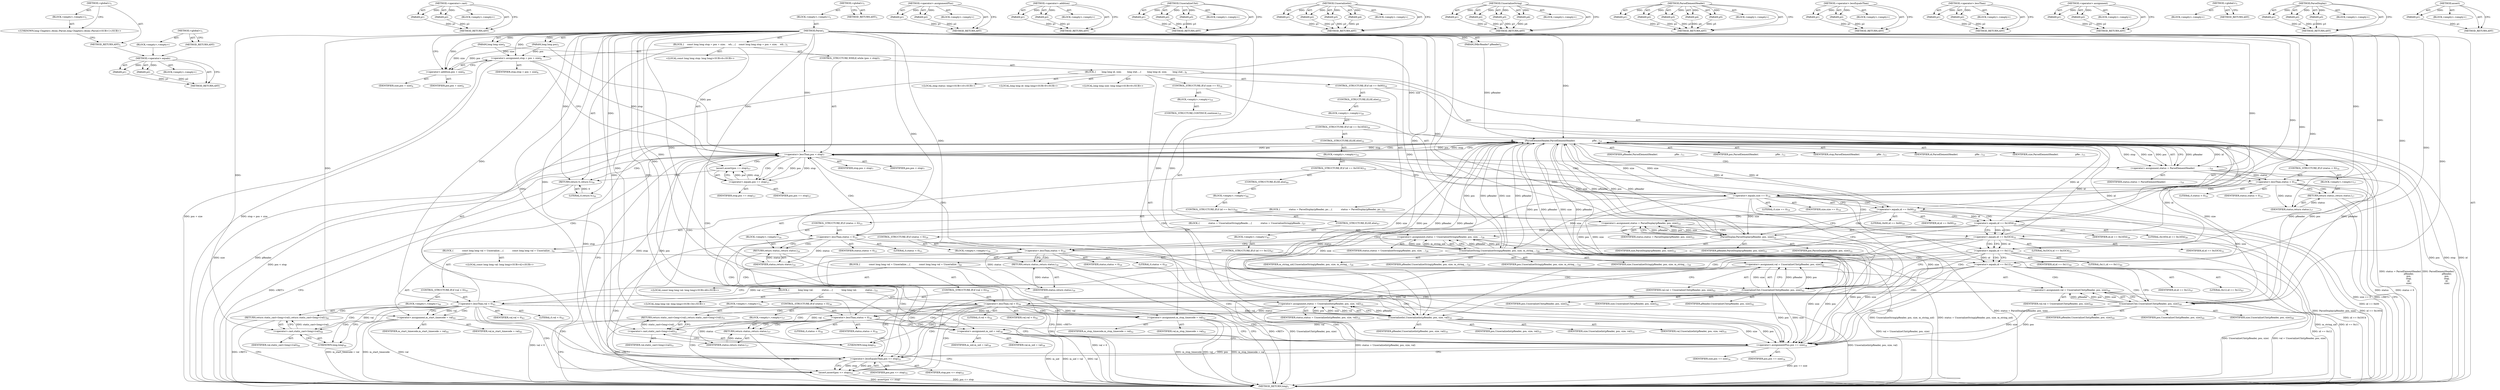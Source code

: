 digraph "&lt;global&gt;" {
vulnerable_223 [label=<(METHOD,&lt;operator&gt;.equals)>];
vulnerable_224 [label=<(PARAM,p1)>];
vulnerable_225 [label=<(PARAM,p2)>];
vulnerable_226 [label=<(BLOCK,&lt;empty&gt;,&lt;empty&gt;)>];
vulnerable_227 [label=<(METHOD_RETURN,ANY)>];
vulnerable_254 [label=<(METHOD,&lt;operator&gt;.cast)>];
vulnerable_255 [label=<(PARAM,p1)>];
vulnerable_256 [label=<(PARAM,p2)>];
vulnerable_257 [label=<(BLOCK,&lt;empty&gt;,&lt;empty&gt;)>];
vulnerable_258 [label=<(METHOD_RETURN,ANY)>];
vulnerable_6 [label=<(METHOD,&lt;global&gt;)<SUB>1</SUB>>];
vulnerable_7 [label=<(BLOCK,&lt;empty&gt;,&lt;empty&gt;)<SUB>1</SUB>>];
vulnerable_8 [label=<(METHOD,Parse)<SUB>1</SUB>>];
vulnerable_9 [label=<(PARAM,IMkvReader* pReader)<SUB>2</SUB>>];
vulnerable_10 [label=<(PARAM,long long pos)<SUB>3</SUB>>];
vulnerable_11 [label=<(PARAM,long long size)<SUB>4</SUB>>];
vulnerable_12 [label=<(BLOCK,{
    const long long stop = pos + size;
    wh...,{
    const long long stop = pos + size;
    wh...)<SUB>5</SUB>>];
vulnerable_13 [label="<(LOCAL,const long long stop: long long)<SUB>6</SUB>>"];
vulnerable_14 [label=<(&lt;operator&gt;.assignment,stop = pos + size)<SUB>6</SUB>>];
vulnerable_15 [label=<(IDENTIFIER,stop,stop = pos + size)<SUB>6</SUB>>];
vulnerable_16 [label=<(&lt;operator&gt;.addition,pos + size)<SUB>6</SUB>>];
vulnerable_17 [label=<(IDENTIFIER,pos,pos + size)<SUB>6</SUB>>];
vulnerable_18 [label=<(IDENTIFIER,size,pos + size)<SUB>6</SUB>>];
vulnerable_19 [label=<(CONTROL_STRUCTURE,WHILE,while (pos &lt; stop))<SUB>7</SUB>>];
vulnerable_20 [label=<(&lt;operator&gt;.lessThan,pos &lt; stop)<SUB>7</SUB>>];
vulnerable_21 [label=<(IDENTIFIER,pos,pos &lt; stop)<SUB>7</SUB>>];
vulnerable_22 [label=<(IDENTIFIER,stop,pos &lt; stop)<SUB>7</SUB>>];
vulnerable_23 [label=<(BLOCK,{
        long long id, size;
        long stat...,{
        long long id, size;
        long stat...)<SUB>8</SUB>>];
vulnerable_24 [label="<(LOCAL,long long id: long long)<SUB>9</SUB>>"];
vulnerable_25 [label="<(LOCAL,long long size: long long)<SUB>9</SUB>>"];
vulnerable_26 [label="<(LOCAL,long status: long)<SUB>10</SUB>>"];
vulnerable_27 [label=<(&lt;operator&gt;.assignment,status = ParseElementHeader(
                  ...)<SUB>10</SUB>>];
vulnerable_28 [label=<(IDENTIFIER,status,status = ParseElementHeader(
                  ...)<SUB>10</SUB>>];
vulnerable_29 [label=<(ParseElementHeader,ParseElementHeader(
                        pRe...)<SUB>10</SUB>>];
vulnerable_30 [label=<(IDENTIFIER,pReader,ParseElementHeader(
                        pRe...)<SUB>11</SUB>>];
vulnerable_31 [label=<(IDENTIFIER,pos,ParseElementHeader(
                        pRe...)<SUB>12</SUB>>];
vulnerable_32 [label=<(IDENTIFIER,stop,ParseElementHeader(
                        pRe...)<SUB>13</SUB>>];
vulnerable_33 [label=<(IDENTIFIER,id,ParseElementHeader(
                        pRe...)<SUB>14</SUB>>];
vulnerable_34 [label=<(IDENTIFIER,size,ParseElementHeader(
                        pRe...)<SUB>15</SUB>>];
vulnerable_35 [label=<(CONTROL_STRUCTURE,IF,if (status &lt; 0))<SUB>16</SUB>>];
vulnerable_36 [label=<(&lt;operator&gt;.lessThan,status &lt; 0)<SUB>16</SUB>>];
vulnerable_37 [label=<(IDENTIFIER,status,status &lt; 0)<SUB>16</SUB>>];
vulnerable_38 [label=<(LITERAL,0,status &lt; 0)<SUB>16</SUB>>];
vulnerable_39 [label=<(BLOCK,&lt;empty&gt;,&lt;empty&gt;)<SUB>17</SUB>>];
vulnerable_40 [label=<(RETURN,return status;,return status;)<SUB>17</SUB>>];
vulnerable_41 [label=<(IDENTIFIER,status,return status;)<SUB>17</SUB>>];
vulnerable_42 [label=<(CONTROL_STRUCTURE,IF,if (size == 0))<SUB>18</SUB>>];
vulnerable_43 [label=<(&lt;operator&gt;.equals,size == 0)<SUB>18</SUB>>];
vulnerable_44 [label=<(IDENTIFIER,size,size == 0)<SUB>18</SUB>>];
vulnerable_45 [label=<(LITERAL,0,size == 0)<SUB>18</SUB>>];
vulnerable_46 [label=<(BLOCK,&lt;empty&gt;,&lt;empty&gt;)<SUB>19</SUB>>];
vulnerable_47 [label=<(CONTROL_STRUCTURE,CONTINUE,continue;)<SUB>19</SUB>>];
vulnerable_48 [label=<(CONTROL_STRUCTURE,IF,if (id == 0x00))<SUB>20</SUB>>];
vulnerable_49 [label=<(&lt;operator&gt;.equals,id == 0x00)<SUB>20</SUB>>];
vulnerable_50 [label=<(IDENTIFIER,id,id == 0x00)<SUB>20</SUB>>];
vulnerable_51 [label=<(LITERAL,0x00,id == 0x00)<SUB>20</SUB>>];
vulnerable_52 [label=<(BLOCK,{
            status = ParseDisplay(pReader, po...,{
            status = ParseDisplay(pReader, po...)<SUB>21</SUB>>];
vulnerable_53 [label=<(&lt;operator&gt;.assignment,status = ParseDisplay(pReader, pos, size))<SUB>22</SUB>>];
vulnerable_54 [label=<(IDENTIFIER,status,status = ParseDisplay(pReader, pos, size))<SUB>22</SUB>>];
vulnerable_55 [label=<(ParseDisplay,ParseDisplay(pReader, pos, size))<SUB>22</SUB>>];
vulnerable_56 [label=<(IDENTIFIER,pReader,ParseDisplay(pReader, pos, size))<SUB>22</SUB>>];
vulnerable_57 [label=<(IDENTIFIER,pos,ParseDisplay(pReader, pos, size))<SUB>22</SUB>>];
vulnerable_58 [label=<(IDENTIFIER,size,ParseDisplay(pReader, pos, size))<SUB>22</SUB>>];
vulnerable_59 [label=<(CONTROL_STRUCTURE,IF,if (status &lt; 0))<SUB>23</SUB>>];
vulnerable_60 [label=<(&lt;operator&gt;.lessThan,status &lt; 0)<SUB>23</SUB>>];
vulnerable_61 [label=<(IDENTIFIER,status,status &lt; 0)<SUB>23</SUB>>];
vulnerable_62 [label=<(LITERAL,0,status &lt; 0)<SUB>23</SUB>>];
vulnerable_63 [label=<(BLOCK,&lt;empty&gt;,&lt;empty&gt;)<SUB>24</SUB>>];
vulnerable_64 [label=<(RETURN,return status;,return status;)<SUB>24</SUB>>];
vulnerable_65 [label=<(IDENTIFIER,status,return status;)<SUB>24</SUB>>];
vulnerable_66 [label=<(CONTROL_STRUCTURE,ELSE,else)<SUB>26</SUB>>];
vulnerable_67 [label=<(BLOCK,&lt;empty&gt;,&lt;empty&gt;)<SUB>26</SUB>>];
vulnerable_68 [label=<(CONTROL_STRUCTURE,IF,if (id == 0x1654))<SUB>26</SUB>>];
vulnerable_69 [label=<(&lt;operator&gt;.equals,id == 0x1654)<SUB>26</SUB>>];
vulnerable_70 [label=<(IDENTIFIER,id,id == 0x1654)<SUB>26</SUB>>];
vulnerable_71 [label=<(LITERAL,0x1654,id == 0x1654)<SUB>26</SUB>>];
vulnerable_72 [label=<(BLOCK,{
            status = UnserializeString(pReade...,{
            status = UnserializeString(pReade...)<SUB>27</SUB>>];
vulnerable_73 [label=<(&lt;operator&gt;.assignment,status = UnserializeString(pReader, pos, size, ...)<SUB>28</SUB>>];
vulnerable_74 [label=<(IDENTIFIER,status,status = UnserializeString(pReader, pos, size, ...)<SUB>28</SUB>>];
vulnerable_75 [label=<(UnserializeString,UnserializeString(pReader, pos, size, m_string_...)<SUB>28</SUB>>];
vulnerable_76 [label=<(IDENTIFIER,pReader,UnserializeString(pReader, pos, size, m_string_...)<SUB>28</SUB>>];
vulnerable_77 [label=<(IDENTIFIER,pos,UnserializeString(pReader, pos, size, m_string_...)<SUB>28</SUB>>];
vulnerable_78 [label=<(IDENTIFIER,size,UnserializeString(pReader, pos, size, m_string_...)<SUB>28</SUB>>];
vulnerable_79 [label=<(IDENTIFIER,m_string_uid,UnserializeString(pReader, pos, size, m_string_...)<SUB>28</SUB>>];
vulnerable_80 [label=<(CONTROL_STRUCTURE,IF,if (status &lt; 0))<SUB>29</SUB>>];
vulnerable_81 [label=<(&lt;operator&gt;.lessThan,status &lt; 0)<SUB>29</SUB>>];
vulnerable_82 [label=<(IDENTIFIER,status,status &lt; 0)<SUB>29</SUB>>];
vulnerable_83 [label=<(LITERAL,0,status &lt; 0)<SUB>29</SUB>>];
vulnerable_84 [label=<(BLOCK,&lt;empty&gt;,&lt;empty&gt;)<SUB>30</SUB>>];
vulnerable_85 [label=<(RETURN,return status;,return status;)<SUB>30</SUB>>];
vulnerable_86 [label=<(IDENTIFIER,status,return status;)<SUB>30</SUB>>];
vulnerable_87 [label=<(CONTROL_STRUCTURE,ELSE,else)<SUB>32</SUB>>];
vulnerable_88 [label=<(BLOCK,&lt;empty&gt;,&lt;empty&gt;)<SUB>32</SUB>>];
vulnerable_89 [label=<(CONTROL_STRUCTURE,IF,if (id == 0x33C4))<SUB>32</SUB>>];
vulnerable_90 [label=<(&lt;operator&gt;.equals,id == 0x33C4)<SUB>32</SUB>>];
vulnerable_91 [label=<(IDENTIFIER,id,id == 0x33C4)<SUB>32</SUB>>];
vulnerable_92 [label=<(LITERAL,0x33C4,id == 0x33C4)<SUB>32</SUB>>];
vulnerable_93 [label=<(BLOCK,{
            long long val;
            status...,{
            long long val;
            status...)<SUB>33</SUB>>];
vulnerable_94 [label="<(LOCAL,long long val: long long)<SUB>34</SUB>>"];
vulnerable_95 [label=<(&lt;operator&gt;.assignment,status = UnserializeInt(pReader, pos, size, val))<SUB>35</SUB>>];
vulnerable_96 [label=<(IDENTIFIER,status,status = UnserializeInt(pReader, pos, size, val))<SUB>35</SUB>>];
vulnerable_97 [label=<(UnserializeInt,UnserializeInt(pReader, pos, size, val))<SUB>35</SUB>>];
vulnerable_98 [label=<(IDENTIFIER,pReader,UnserializeInt(pReader, pos, size, val))<SUB>35</SUB>>];
vulnerable_99 [label=<(IDENTIFIER,pos,UnserializeInt(pReader, pos, size, val))<SUB>35</SUB>>];
vulnerable_100 [label=<(IDENTIFIER,size,UnserializeInt(pReader, pos, size, val))<SUB>35</SUB>>];
vulnerable_101 [label=<(IDENTIFIER,val,UnserializeInt(pReader, pos, size, val))<SUB>35</SUB>>];
vulnerable_102 [label=<(CONTROL_STRUCTURE,IF,if (status &lt; 0))<SUB>36</SUB>>];
vulnerable_103 [label=<(&lt;operator&gt;.lessThan,status &lt; 0)<SUB>36</SUB>>];
vulnerable_104 [label=<(IDENTIFIER,status,status &lt; 0)<SUB>36</SUB>>];
vulnerable_105 [label=<(LITERAL,0,status &lt; 0)<SUB>36</SUB>>];
vulnerable_106 [label=<(BLOCK,&lt;empty&gt;,&lt;empty&gt;)<SUB>37</SUB>>];
vulnerable_107 [label=<(RETURN,return status;,return status;)<SUB>37</SUB>>];
vulnerable_108 [label=<(IDENTIFIER,status,return status;)<SUB>37</SUB>>];
vulnerable_109 [label=<(&lt;operator&gt;.assignment,m_uid = val)<SUB>38</SUB>>];
vulnerable_110 [label=<(IDENTIFIER,m_uid,m_uid = val)<SUB>38</SUB>>];
vulnerable_111 [label=<(IDENTIFIER,val,m_uid = val)<SUB>38</SUB>>];
vulnerable_112 [label=<(CONTROL_STRUCTURE,ELSE,else)<SUB>40</SUB>>];
vulnerable_113 [label=<(BLOCK,&lt;empty&gt;,&lt;empty&gt;)<SUB>40</SUB>>];
vulnerable_114 [label=<(CONTROL_STRUCTURE,IF,if (id == 0x11))<SUB>40</SUB>>];
vulnerable_115 [label=<(&lt;operator&gt;.equals,id == 0x11)<SUB>40</SUB>>];
vulnerable_116 [label=<(IDENTIFIER,id,id == 0x11)<SUB>40</SUB>>];
vulnerable_117 [label=<(LITERAL,0x11,id == 0x11)<SUB>40</SUB>>];
vulnerable_118 [label=<(BLOCK,{
            const long long val = Unserialize...,{
            const long long val = Unserialize...)<SUB>41</SUB>>];
vulnerable_119 [label="<(LOCAL,const long long val: long long)<SUB>42</SUB>>"];
vulnerable_120 [label=<(&lt;operator&gt;.assignment,val = UnserializeUInt(pReader, pos, size))<SUB>42</SUB>>];
vulnerable_121 [label=<(IDENTIFIER,val,val = UnserializeUInt(pReader, pos, size))<SUB>42</SUB>>];
vulnerable_122 [label=<(UnserializeUInt,UnserializeUInt(pReader, pos, size))<SUB>42</SUB>>];
vulnerable_123 [label=<(IDENTIFIER,pReader,UnserializeUInt(pReader, pos, size))<SUB>42</SUB>>];
vulnerable_124 [label=<(IDENTIFIER,pos,UnserializeUInt(pReader, pos, size))<SUB>42</SUB>>];
vulnerable_125 [label=<(IDENTIFIER,size,UnserializeUInt(pReader, pos, size))<SUB>42</SUB>>];
vulnerable_126 [label=<(CONTROL_STRUCTURE,IF,if (val &lt; 0))<SUB>43</SUB>>];
vulnerable_127 [label=<(&lt;operator&gt;.lessThan,val &lt; 0)<SUB>43</SUB>>];
vulnerable_128 [label=<(IDENTIFIER,val,val &lt; 0)<SUB>43</SUB>>];
vulnerable_129 [label=<(LITERAL,0,val &lt; 0)<SUB>43</SUB>>];
vulnerable_130 [label=<(BLOCK,&lt;empty&gt;,&lt;empty&gt;)<SUB>44</SUB>>];
vulnerable_131 [label=<(RETURN,return static_cast&lt;long&gt;(val);,return static_cast&lt;long&gt;(val);)<SUB>44</SUB>>];
vulnerable_132 [label=<(&lt;operator&gt;.cast,static_cast&lt;long&gt;(val))<SUB>44</SUB>>];
vulnerable_133 [label=<(UNKNOWN,long,long)<SUB>44</SUB>>];
vulnerable_134 [label=<(IDENTIFIER,val,static_cast&lt;long&gt;(val))<SUB>44</SUB>>];
vulnerable_135 [label=<(&lt;operator&gt;.assignment,m_start_timecode = val)<SUB>45</SUB>>];
vulnerable_136 [label=<(IDENTIFIER,m_start_timecode,m_start_timecode = val)<SUB>45</SUB>>];
vulnerable_137 [label=<(IDENTIFIER,val,m_start_timecode = val)<SUB>45</SUB>>];
vulnerable_138 [label=<(CONTROL_STRUCTURE,ELSE,else)<SUB>47</SUB>>];
vulnerable_139 [label=<(BLOCK,&lt;empty&gt;,&lt;empty&gt;)<SUB>47</SUB>>];
vulnerable_140 [label=<(CONTROL_STRUCTURE,IF,if (id == 0x12))<SUB>47</SUB>>];
vulnerable_141 [label=<(&lt;operator&gt;.equals,id == 0x12)<SUB>47</SUB>>];
vulnerable_142 [label=<(IDENTIFIER,id,id == 0x12)<SUB>47</SUB>>];
vulnerable_143 [label=<(LITERAL,0x12,id == 0x12)<SUB>47</SUB>>];
vulnerable_144 [label=<(BLOCK,{
            const long long val = Unserialize...,{
            const long long val = Unserialize...)<SUB>48</SUB>>];
vulnerable_145 [label="<(LOCAL,const long long val: long long)<SUB>49</SUB>>"];
vulnerable_146 [label=<(&lt;operator&gt;.assignment,val = UnserializeUInt(pReader, pos, size))<SUB>49</SUB>>];
vulnerable_147 [label=<(IDENTIFIER,val,val = UnserializeUInt(pReader, pos, size))<SUB>49</SUB>>];
vulnerable_148 [label=<(UnserializeUInt,UnserializeUInt(pReader, pos, size))<SUB>49</SUB>>];
vulnerable_149 [label=<(IDENTIFIER,pReader,UnserializeUInt(pReader, pos, size))<SUB>49</SUB>>];
vulnerable_150 [label=<(IDENTIFIER,pos,UnserializeUInt(pReader, pos, size))<SUB>49</SUB>>];
vulnerable_151 [label=<(IDENTIFIER,size,UnserializeUInt(pReader, pos, size))<SUB>49</SUB>>];
vulnerable_152 [label=<(CONTROL_STRUCTURE,IF,if (val &lt; 0))<SUB>50</SUB>>];
vulnerable_153 [label=<(&lt;operator&gt;.lessThan,val &lt; 0)<SUB>50</SUB>>];
vulnerable_154 [label=<(IDENTIFIER,val,val &lt; 0)<SUB>50</SUB>>];
vulnerable_155 [label=<(LITERAL,0,val &lt; 0)<SUB>50</SUB>>];
vulnerable_156 [label=<(BLOCK,&lt;empty&gt;,&lt;empty&gt;)<SUB>51</SUB>>];
vulnerable_157 [label=<(RETURN,return static_cast&lt;long&gt;(val);,return static_cast&lt;long&gt;(val);)<SUB>51</SUB>>];
vulnerable_158 [label=<(&lt;operator&gt;.cast,static_cast&lt;long&gt;(val))<SUB>51</SUB>>];
vulnerable_159 [label=<(UNKNOWN,long,long)<SUB>51</SUB>>];
vulnerable_160 [label=<(IDENTIFIER,val,static_cast&lt;long&gt;(val))<SUB>51</SUB>>];
vulnerable_161 [label=<(&lt;operator&gt;.assignment,m_stop_timecode = val)<SUB>52</SUB>>];
vulnerable_162 [label=<(IDENTIFIER,m_stop_timecode,m_stop_timecode = val)<SUB>52</SUB>>];
vulnerable_163 [label=<(IDENTIFIER,val,m_stop_timecode = val)<SUB>52</SUB>>];
vulnerable_164 [label=<(&lt;operator&gt;.assignmentPlus,pos += size)<SUB>54</SUB>>];
vulnerable_165 [label=<(IDENTIFIER,pos,pos += size)<SUB>54</SUB>>];
vulnerable_166 [label=<(IDENTIFIER,size,pos += size)<SUB>54</SUB>>];
vulnerable_167 [label=<(assert,assert(pos &lt;= stop))<SUB>55</SUB>>];
vulnerable_168 [label=<(&lt;operator&gt;.lessEqualsThan,pos &lt;= stop)<SUB>55</SUB>>];
vulnerable_169 [label=<(IDENTIFIER,pos,pos &lt;= stop)<SUB>55</SUB>>];
vulnerable_170 [label=<(IDENTIFIER,stop,pos &lt;= stop)<SUB>55</SUB>>];
vulnerable_171 [label=<(assert,assert(pos == stop))<SUB>57</SUB>>];
vulnerable_172 [label=<(&lt;operator&gt;.equals,pos == stop)<SUB>57</SUB>>];
vulnerable_173 [label=<(IDENTIFIER,pos,pos == stop)<SUB>57</SUB>>];
vulnerable_174 [label=<(IDENTIFIER,stop,pos == stop)<SUB>57</SUB>>];
vulnerable_175 [label=<(RETURN,return 0;,return 0;)<SUB>58</SUB>>];
vulnerable_176 [label=<(LITERAL,0,return 0;)<SUB>58</SUB>>];
vulnerable_177 [label=<(METHOD_RETURN,long)<SUB>1</SUB>>];
vulnerable_179 [label=<(METHOD_RETURN,ANY)<SUB>1</SUB>>];
vulnerable_259 [label=<(METHOD,&lt;operator&gt;.assignmentPlus)>];
vulnerable_260 [label=<(PARAM,p1)>];
vulnerable_261 [label=<(PARAM,p2)>];
vulnerable_262 [label=<(BLOCK,&lt;empty&gt;,&lt;empty&gt;)>];
vulnerable_263 [label=<(METHOD_RETURN,ANY)>];
vulnerable_205 [label=<(METHOD,&lt;operator&gt;.addition)>];
vulnerable_206 [label=<(PARAM,p1)>];
vulnerable_207 [label=<(PARAM,p2)>];
vulnerable_208 [label=<(BLOCK,&lt;empty&gt;,&lt;empty&gt;)>];
vulnerable_209 [label=<(METHOD_RETURN,ANY)>];
vulnerable_248 [label=<(METHOD,UnserializeUInt)>];
vulnerable_249 [label=<(PARAM,p1)>];
vulnerable_250 [label=<(PARAM,p2)>];
vulnerable_251 [label=<(PARAM,p3)>];
vulnerable_252 [label=<(BLOCK,&lt;empty&gt;,&lt;empty&gt;)>];
vulnerable_253 [label=<(METHOD_RETURN,ANY)>];
vulnerable_241 [label=<(METHOD,UnserializeInt)>];
vulnerable_242 [label=<(PARAM,p1)>];
vulnerable_243 [label=<(PARAM,p2)>];
vulnerable_244 [label=<(PARAM,p3)>];
vulnerable_245 [label=<(PARAM,p4)>];
vulnerable_246 [label=<(BLOCK,&lt;empty&gt;,&lt;empty&gt;)>];
vulnerable_247 [label=<(METHOD_RETURN,ANY)>];
vulnerable_234 [label=<(METHOD,UnserializeString)>];
vulnerable_235 [label=<(PARAM,p1)>];
vulnerable_236 [label=<(PARAM,p2)>];
vulnerable_237 [label=<(PARAM,p3)>];
vulnerable_238 [label=<(PARAM,p4)>];
vulnerable_239 [label=<(BLOCK,&lt;empty&gt;,&lt;empty&gt;)>];
vulnerable_240 [label=<(METHOD_RETURN,ANY)>];
vulnerable_215 [label=<(METHOD,ParseElementHeader)>];
vulnerable_216 [label=<(PARAM,p1)>];
vulnerable_217 [label=<(PARAM,p2)>];
vulnerable_218 [label=<(PARAM,p3)>];
vulnerable_219 [label=<(PARAM,p4)>];
vulnerable_220 [label=<(PARAM,p5)>];
vulnerable_221 [label=<(BLOCK,&lt;empty&gt;,&lt;empty&gt;)>];
vulnerable_222 [label=<(METHOD_RETURN,ANY)>];
vulnerable_268 [label=<(METHOD,&lt;operator&gt;.lessEqualsThan)>];
vulnerable_269 [label=<(PARAM,p1)>];
vulnerable_270 [label=<(PARAM,p2)>];
vulnerable_271 [label=<(BLOCK,&lt;empty&gt;,&lt;empty&gt;)>];
vulnerable_272 [label=<(METHOD_RETURN,ANY)>];
vulnerable_210 [label=<(METHOD,&lt;operator&gt;.lessThan)>];
vulnerable_211 [label=<(PARAM,p1)>];
vulnerable_212 [label=<(PARAM,p2)>];
vulnerable_213 [label=<(BLOCK,&lt;empty&gt;,&lt;empty&gt;)>];
vulnerable_214 [label=<(METHOD_RETURN,ANY)>];
vulnerable_200 [label=<(METHOD,&lt;operator&gt;.assignment)>];
vulnerable_201 [label=<(PARAM,p1)>];
vulnerable_202 [label=<(PARAM,p2)>];
vulnerable_203 [label=<(BLOCK,&lt;empty&gt;,&lt;empty&gt;)>];
vulnerable_204 [label=<(METHOD_RETURN,ANY)>];
vulnerable_194 [label=<(METHOD,&lt;global&gt;)<SUB>1</SUB>>];
vulnerable_195 [label=<(BLOCK,&lt;empty&gt;,&lt;empty&gt;)>];
vulnerable_196 [label=<(METHOD_RETURN,ANY)>];
vulnerable_228 [label=<(METHOD,ParseDisplay)>];
vulnerable_229 [label=<(PARAM,p1)>];
vulnerable_230 [label=<(PARAM,p2)>];
vulnerable_231 [label=<(PARAM,p3)>];
vulnerable_232 [label=<(BLOCK,&lt;empty&gt;,&lt;empty&gt;)>];
vulnerable_233 [label=<(METHOD_RETURN,ANY)>];
vulnerable_264 [label=<(METHOD,assert)>];
vulnerable_265 [label=<(PARAM,p1)>];
vulnerable_266 [label=<(BLOCK,&lt;empty&gt;,&lt;empty&gt;)>];
vulnerable_267 [label=<(METHOD_RETURN,ANY)>];
fixed_6 [label=<(METHOD,&lt;global&gt;)<SUB>1</SUB>>];
fixed_7 [label=<(BLOCK,&lt;empty&gt;,&lt;empty&gt;)<SUB>1</SUB>>];
fixed_8 [label="<(UNKNOWN,long Chapters::Atom::Parse(,long Chapters::Atom::Parse()<SUB>1</SUB>>"];
fixed_9 [label=<(METHOD_RETURN,ANY)<SUB>1</SUB>>];
fixed_14 [label=<(METHOD,&lt;global&gt;)<SUB>1</SUB>>];
fixed_15 [label=<(BLOCK,&lt;empty&gt;,&lt;empty&gt;)>];
fixed_16 [label=<(METHOD_RETURN,ANY)>];
vulnerable_223 -> vulnerable_224  [key=0, label="AST: "];
vulnerable_223 -> vulnerable_224  [key=1, label="DDG: "];
vulnerable_223 -> vulnerable_226  [key=0, label="AST: "];
vulnerable_223 -> vulnerable_225  [key=0, label="AST: "];
vulnerable_223 -> vulnerable_225  [key=1, label="DDG: "];
vulnerable_223 -> vulnerable_227  [key=0, label="AST: "];
vulnerable_223 -> vulnerable_227  [key=1, label="CFG: "];
vulnerable_224 -> vulnerable_227  [key=0, label="DDG: p1"];
vulnerable_225 -> vulnerable_227  [key=0, label="DDG: p2"];
vulnerable_254 -> vulnerable_255  [key=0, label="AST: "];
vulnerable_254 -> vulnerable_255  [key=1, label="DDG: "];
vulnerable_254 -> vulnerable_257  [key=0, label="AST: "];
vulnerable_254 -> vulnerable_256  [key=0, label="AST: "];
vulnerable_254 -> vulnerable_256  [key=1, label="DDG: "];
vulnerable_254 -> vulnerable_258  [key=0, label="AST: "];
vulnerable_254 -> vulnerable_258  [key=1, label="CFG: "];
vulnerable_255 -> vulnerable_258  [key=0, label="DDG: p1"];
vulnerable_256 -> vulnerable_258  [key=0, label="DDG: p2"];
vulnerable_6 -> vulnerable_7  [key=0, label="AST: "];
vulnerable_6 -> vulnerable_179  [key=0, label="AST: "];
vulnerable_6 -> vulnerable_179  [key=1, label="CFG: "];
vulnerable_7 -> vulnerable_8  [key=0, label="AST: "];
vulnerable_8 -> vulnerable_9  [key=0, label="AST: "];
vulnerable_8 -> vulnerable_9  [key=1, label="DDG: "];
vulnerable_8 -> vulnerable_10  [key=0, label="AST: "];
vulnerable_8 -> vulnerable_10  [key=1, label="DDG: "];
vulnerable_8 -> vulnerable_11  [key=0, label="AST: "];
vulnerable_8 -> vulnerable_11  [key=1, label="DDG: "];
vulnerable_8 -> vulnerable_12  [key=0, label="AST: "];
vulnerable_8 -> vulnerable_177  [key=0, label="AST: "];
vulnerable_8 -> vulnerable_16  [key=0, label="CFG: "];
vulnerable_8 -> vulnerable_16  [key=1, label="DDG: "];
vulnerable_8 -> vulnerable_14  [key=0, label="DDG: "];
vulnerable_8 -> vulnerable_175  [key=0, label="DDG: "];
vulnerable_8 -> vulnerable_176  [key=0, label="DDG: "];
vulnerable_8 -> vulnerable_20  [key=0, label="DDG: "];
vulnerable_8 -> vulnerable_164  [key=0, label="DDG: "];
vulnerable_8 -> vulnerable_172  [key=0, label="DDG: "];
vulnerable_8 -> vulnerable_29  [key=0, label="DDG: "];
vulnerable_8 -> vulnerable_36  [key=0, label="DDG: "];
vulnerable_8 -> vulnerable_43  [key=0, label="DDG: "];
vulnerable_8 -> vulnerable_49  [key=0, label="DDG: "];
vulnerable_8 -> vulnerable_168  [key=0, label="DDG: "];
vulnerable_8 -> vulnerable_41  [key=0, label="DDG: "];
vulnerable_8 -> vulnerable_55  [key=0, label="DDG: "];
vulnerable_8 -> vulnerable_60  [key=0, label="DDG: "];
vulnerable_8 -> vulnerable_65  [key=0, label="DDG: "];
vulnerable_8 -> vulnerable_69  [key=0, label="DDG: "];
vulnerable_8 -> vulnerable_75  [key=0, label="DDG: "];
vulnerable_8 -> vulnerable_81  [key=0, label="DDG: "];
vulnerable_8 -> vulnerable_86  [key=0, label="DDG: "];
vulnerable_8 -> vulnerable_90  [key=0, label="DDG: "];
vulnerable_8 -> vulnerable_109  [key=0, label="DDG: "];
vulnerable_8 -> vulnerable_97  [key=0, label="DDG: "];
vulnerable_8 -> vulnerable_103  [key=0, label="DDG: "];
vulnerable_8 -> vulnerable_108  [key=0, label="DDG: "];
vulnerable_8 -> vulnerable_115  [key=0, label="DDG: "];
vulnerable_8 -> vulnerable_135  [key=0, label="DDG: "];
vulnerable_8 -> vulnerable_122  [key=0, label="DDG: "];
vulnerable_8 -> vulnerable_127  [key=0, label="DDG: "];
vulnerable_8 -> vulnerable_132  [key=0, label="DDG: "];
vulnerable_8 -> vulnerable_141  [key=0, label="DDG: "];
vulnerable_8 -> vulnerable_161  [key=0, label="DDG: "];
vulnerable_8 -> vulnerable_148  [key=0, label="DDG: "];
vulnerable_8 -> vulnerable_153  [key=0, label="DDG: "];
vulnerable_8 -> vulnerable_158  [key=0, label="DDG: "];
vulnerable_9 -> vulnerable_29  [key=0, label="DDG: pReader"];
vulnerable_10 -> vulnerable_14  [key=0, label="DDG: pos"];
vulnerable_10 -> vulnerable_16  [key=0, label="DDG: pos"];
vulnerable_10 -> vulnerable_20  [key=0, label="DDG: pos"];
vulnerable_11 -> vulnerable_14  [key=0, label="DDG: size"];
vulnerable_11 -> vulnerable_16  [key=0, label="DDG: size"];
vulnerable_11 -> vulnerable_29  [key=0, label="DDG: size"];
vulnerable_12 -> vulnerable_13  [key=0, label="AST: "];
vulnerable_12 -> vulnerable_14  [key=0, label="AST: "];
vulnerable_12 -> vulnerable_19  [key=0, label="AST: "];
vulnerable_12 -> vulnerable_171  [key=0, label="AST: "];
vulnerable_12 -> vulnerable_175  [key=0, label="AST: "];
vulnerable_14 -> vulnerable_15  [key=0, label="AST: "];
vulnerable_14 -> vulnerable_16  [key=0, label="AST: "];
vulnerable_14 -> vulnerable_20  [key=0, label="CFG: "];
vulnerable_14 -> vulnerable_20  [key=1, label="DDG: stop"];
vulnerable_14 -> vulnerable_177  [key=0, label="DDG: pos + size"];
vulnerable_14 -> vulnerable_177  [key=1, label="DDG: stop = pos + size"];
vulnerable_16 -> vulnerable_17  [key=0, label="AST: "];
vulnerable_16 -> vulnerable_18  [key=0, label="AST: "];
vulnerable_16 -> vulnerable_14  [key=0, label="CFG: "];
vulnerable_19 -> vulnerable_20  [key=0, label="AST: "];
vulnerable_19 -> vulnerable_23  [key=0, label="AST: "];
vulnerable_20 -> vulnerable_21  [key=0, label="AST: "];
vulnerable_20 -> vulnerable_22  [key=0, label="AST: "];
vulnerable_20 -> vulnerable_29  [key=0, label="CFG: "];
vulnerable_20 -> vulnerable_29  [key=1, label="DDG: pos"];
vulnerable_20 -> vulnerable_29  [key=2, label="DDG: stop"];
vulnerable_20 -> vulnerable_29  [key=3, label="CDG: "];
vulnerable_20 -> vulnerable_172  [key=0, label="CFG: "];
vulnerable_20 -> vulnerable_172  [key=1, label="DDG: pos"];
vulnerable_20 -> vulnerable_172  [key=2, label="DDG: stop"];
vulnerable_20 -> vulnerable_172  [key=3, label="CDG: "];
vulnerable_20 -> vulnerable_177  [key=0, label="DDG: pos &lt; stop"];
vulnerable_20 -> vulnerable_27  [key=0, label="CDG: "];
vulnerable_20 -> vulnerable_36  [key=0, label="CDG: "];
vulnerable_20 -> vulnerable_171  [key=0, label="CDG: "];
vulnerable_20 -> vulnerable_175  [key=0, label="CDG: "];
vulnerable_23 -> vulnerable_24  [key=0, label="AST: "];
vulnerable_23 -> vulnerable_25  [key=0, label="AST: "];
vulnerable_23 -> vulnerable_26  [key=0, label="AST: "];
vulnerable_23 -> vulnerable_27  [key=0, label="AST: "];
vulnerable_23 -> vulnerable_35  [key=0, label="AST: "];
vulnerable_23 -> vulnerable_42  [key=0, label="AST: "];
vulnerable_23 -> vulnerable_48  [key=0, label="AST: "];
vulnerable_23 -> vulnerable_164  [key=0, label="AST: "];
vulnerable_23 -> vulnerable_167  [key=0, label="AST: "];
vulnerable_27 -> vulnerable_28  [key=0, label="AST: "];
vulnerable_27 -> vulnerable_29  [key=0, label="AST: "];
vulnerable_27 -> vulnerable_36  [key=0, label="CFG: "];
vulnerable_27 -> vulnerable_36  [key=1, label="DDG: status"];
vulnerable_27 -> vulnerable_177  [key=0, label="DDG: ParseElementHeader(
                        pReader,
                        pos,
                        stop,
                        id,
                        size)"];
vulnerable_27 -> vulnerable_177  [key=1, label="DDG: status = ParseElementHeader(
                        pReader,
                        pos,
                        stop,
                        id,
                        size)"];
vulnerable_29 -> vulnerable_30  [key=0, label="AST: "];
vulnerable_29 -> vulnerable_31  [key=0, label="AST: "];
vulnerable_29 -> vulnerable_32  [key=0, label="AST: "];
vulnerable_29 -> vulnerable_33  [key=0, label="AST: "];
vulnerable_29 -> vulnerable_34  [key=0, label="AST: "];
vulnerable_29 -> vulnerable_27  [key=0, label="CFG: "];
vulnerable_29 -> vulnerable_27  [key=1, label="DDG: id"];
vulnerable_29 -> vulnerable_27  [key=2, label="DDG: stop"];
vulnerable_29 -> vulnerable_27  [key=3, label="DDG: size"];
vulnerable_29 -> vulnerable_27  [key=4, label="DDG: pos"];
vulnerable_29 -> vulnerable_27  [key=5, label="DDG: pReader"];
vulnerable_29 -> vulnerable_177  [key=0, label="DDG: pReader"];
vulnerable_29 -> vulnerable_177  [key=1, label="DDG: pos"];
vulnerable_29 -> vulnerable_177  [key=2, label="DDG: stop"];
vulnerable_29 -> vulnerable_177  [key=3, label="DDG: id"];
vulnerable_29 -> vulnerable_177  [key=4, label="DDG: size"];
vulnerable_29 -> vulnerable_20  [key=0, label="DDG: pos"];
vulnerable_29 -> vulnerable_20  [key=1, label="DDG: stop"];
vulnerable_29 -> vulnerable_164  [key=0, label="DDG: pos"];
vulnerable_29 -> vulnerable_43  [key=0, label="DDG: size"];
vulnerable_29 -> vulnerable_49  [key=0, label="DDG: id"];
vulnerable_29 -> vulnerable_168  [key=0, label="DDG: stop"];
vulnerable_29 -> vulnerable_55  [key=0, label="DDG: pReader"];
vulnerable_29 -> vulnerable_55  [key=1, label="DDG: pos"];
vulnerable_29 -> vulnerable_75  [key=0, label="DDG: pReader"];
vulnerable_29 -> vulnerable_75  [key=1, label="DDG: pos"];
vulnerable_29 -> vulnerable_97  [key=0, label="DDG: pReader"];
vulnerable_29 -> vulnerable_97  [key=1, label="DDG: pos"];
vulnerable_29 -> vulnerable_122  [key=0, label="DDG: pReader"];
vulnerable_29 -> vulnerable_122  [key=1, label="DDG: pos"];
vulnerable_29 -> vulnerable_148  [key=0, label="DDG: pReader"];
vulnerable_29 -> vulnerable_148  [key=1, label="DDG: pos"];
vulnerable_35 -> vulnerable_36  [key=0, label="AST: "];
vulnerable_35 -> vulnerable_39  [key=0, label="AST: "];
vulnerable_36 -> vulnerable_37  [key=0, label="AST: "];
vulnerable_36 -> vulnerable_38  [key=0, label="AST: "];
vulnerable_36 -> vulnerable_40  [key=0, label="CFG: "];
vulnerable_36 -> vulnerable_40  [key=1, label="CDG: "];
vulnerable_36 -> vulnerable_43  [key=0, label="CFG: "];
vulnerable_36 -> vulnerable_43  [key=1, label="CDG: "];
vulnerable_36 -> vulnerable_177  [key=0, label="DDG: status"];
vulnerable_36 -> vulnerable_177  [key=1, label="DDG: status &lt; 0"];
vulnerable_36 -> vulnerable_41  [key=0, label="DDG: status"];
vulnerable_39 -> vulnerable_40  [key=0, label="AST: "];
vulnerable_40 -> vulnerable_41  [key=0, label="AST: "];
vulnerable_40 -> vulnerable_177  [key=0, label="CFG: "];
vulnerable_40 -> vulnerable_177  [key=1, label="DDG: &lt;RET&gt;"];
vulnerable_41 -> vulnerable_40  [key=0, label="DDG: status"];
vulnerable_42 -> vulnerable_43  [key=0, label="AST: "];
vulnerable_42 -> vulnerable_46  [key=0, label="AST: "];
vulnerable_43 -> vulnerable_44  [key=0, label="AST: "];
vulnerable_43 -> vulnerable_45  [key=0, label="AST: "];
vulnerable_43 -> vulnerable_20  [key=0, label="CFG: "];
vulnerable_43 -> vulnerable_20  [key=1, label="CDG: "];
vulnerable_43 -> vulnerable_49  [key=0, label="CFG: "];
vulnerable_43 -> vulnerable_49  [key=1, label="CDG: "];
vulnerable_43 -> vulnerable_177  [key=0, label="DDG: size == 0"];
vulnerable_43 -> vulnerable_164  [key=0, label="DDG: size"];
vulnerable_43 -> vulnerable_29  [key=0, label="DDG: size"];
vulnerable_43 -> vulnerable_55  [key=0, label="DDG: size"];
vulnerable_43 -> vulnerable_75  [key=0, label="DDG: size"];
vulnerable_43 -> vulnerable_97  [key=0, label="DDG: size"];
vulnerable_43 -> vulnerable_122  [key=0, label="DDG: size"];
vulnerable_43 -> vulnerable_148  [key=0, label="DDG: size"];
vulnerable_46 -> vulnerable_47  [key=0, label="AST: "];
vulnerable_48 -> vulnerable_49  [key=0, label="AST: "];
vulnerable_48 -> vulnerable_52  [key=0, label="AST: "];
vulnerable_48 -> vulnerable_66  [key=0, label="AST: "];
vulnerable_49 -> vulnerable_50  [key=0, label="AST: "];
vulnerable_49 -> vulnerable_51  [key=0, label="AST: "];
vulnerable_49 -> vulnerable_55  [key=0, label="CFG: "];
vulnerable_49 -> vulnerable_55  [key=1, label="CDG: "];
vulnerable_49 -> vulnerable_69  [key=0, label="CFG: "];
vulnerable_49 -> vulnerable_69  [key=1, label="DDG: id"];
vulnerable_49 -> vulnerable_69  [key=2, label="CDG: "];
vulnerable_49 -> vulnerable_177  [key=0, label="DDG: id == 0x00"];
vulnerable_49 -> vulnerable_29  [key=0, label="DDG: id"];
vulnerable_49 -> vulnerable_60  [key=0, label="CDG: "];
vulnerable_49 -> vulnerable_53  [key=0, label="CDG: "];
vulnerable_52 -> vulnerable_53  [key=0, label="AST: "];
vulnerable_52 -> vulnerable_59  [key=0, label="AST: "];
vulnerable_53 -> vulnerable_54  [key=0, label="AST: "];
vulnerable_53 -> vulnerable_55  [key=0, label="AST: "];
vulnerable_53 -> vulnerable_60  [key=0, label="CFG: "];
vulnerable_53 -> vulnerable_60  [key=1, label="DDG: status"];
vulnerable_53 -> vulnerable_177  [key=0, label="DDG: ParseDisplay(pReader, pos, size)"];
vulnerable_53 -> vulnerable_177  [key=1, label="DDG: status = ParseDisplay(pReader, pos, size)"];
vulnerable_55 -> vulnerable_56  [key=0, label="AST: "];
vulnerable_55 -> vulnerable_57  [key=0, label="AST: "];
vulnerable_55 -> vulnerable_58  [key=0, label="AST: "];
vulnerable_55 -> vulnerable_53  [key=0, label="CFG: "];
vulnerable_55 -> vulnerable_53  [key=1, label="DDG: pReader"];
vulnerable_55 -> vulnerable_53  [key=2, label="DDG: pos"];
vulnerable_55 -> vulnerable_53  [key=3, label="DDG: size"];
vulnerable_55 -> vulnerable_164  [key=0, label="DDG: size"];
vulnerable_55 -> vulnerable_164  [key=1, label="DDG: pos"];
vulnerable_55 -> vulnerable_29  [key=0, label="DDG: pReader"];
vulnerable_55 -> vulnerable_29  [key=1, label="DDG: size"];
vulnerable_59 -> vulnerable_60  [key=0, label="AST: "];
vulnerable_59 -> vulnerable_63  [key=0, label="AST: "];
vulnerable_60 -> vulnerable_61  [key=0, label="AST: "];
vulnerable_60 -> vulnerable_62  [key=0, label="AST: "];
vulnerable_60 -> vulnerable_64  [key=0, label="CFG: "];
vulnerable_60 -> vulnerable_64  [key=1, label="CDG: "];
vulnerable_60 -> vulnerable_164  [key=0, label="CFG: "];
vulnerable_60 -> vulnerable_164  [key=1, label="CDG: "];
vulnerable_60 -> vulnerable_65  [key=0, label="DDG: status"];
vulnerable_60 -> vulnerable_167  [key=0, label="CDG: "];
vulnerable_60 -> vulnerable_20  [key=0, label="CDG: "];
vulnerable_60 -> vulnerable_168  [key=0, label="CDG: "];
vulnerable_63 -> vulnerable_64  [key=0, label="AST: "];
vulnerable_64 -> vulnerable_65  [key=0, label="AST: "];
vulnerable_64 -> vulnerable_177  [key=0, label="CFG: "];
vulnerable_64 -> vulnerable_177  [key=1, label="DDG: &lt;RET&gt;"];
vulnerable_65 -> vulnerable_64  [key=0, label="DDG: status"];
vulnerable_66 -> vulnerable_67  [key=0, label="AST: "];
vulnerable_67 -> vulnerable_68  [key=0, label="AST: "];
vulnerable_68 -> vulnerable_69  [key=0, label="AST: "];
vulnerable_68 -> vulnerable_72  [key=0, label="AST: "];
vulnerable_68 -> vulnerable_87  [key=0, label="AST: "];
vulnerable_69 -> vulnerable_70  [key=0, label="AST: "];
vulnerable_69 -> vulnerable_71  [key=0, label="AST: "];
vulnerable_69 -> vulnerable_75  [key=0, label="CFG: "];
vulnerable_69 -> vulnerable_75  [key=1, label="CDG: "];
vulnerable_69 -> vulnerable_90  [key=0, label="CFG: "];
vulnerable_69 -> vulnerable_90  [key=1, label="DDG: id"];
vulnerable_69 -> vulnerable_90  [key=2, label="CDG: "];
vulnerable_69 -> vulnerable_177  [key=0, label="DDG: id == 0x1654"];
vulnerable_69 -> vulnerable_29  [key=0, label="DDG: id"];
vulnerable_69 -> vulnerable_73  [key=0, label="CDG: "];
vulnerable_69 -> vulnerable_81  [key=0, label="CDG: "];
vulnerable_72 -> vulnerable_73  [key=0, label="AST: "];
vulnerable_72 -> vulnerable_80  [key=0, label="AST: "];
vulnerable_73 -> vulnerable_74  [key=0, label="AST: "];
vulnerable_73 -> vulnerable_75  [key=0, label="AST: "];
vulnerable_73 -> vulnerable_81  [key=0, label="CFG: "];
vulnerable_73 -> vulnerable_81  [key=1, label="DDG: status"];
vulnerable_73 -> vulnerable_177  [key=0, label="DDG: UnserializeString(pReader, pos, size, m_string_uid)"];
vulnerable_73 -> vulnerable_177  [key=1, label="DDG: status = UnserializeString(pReader, pos, size, m_string_uid)"];
vulnerable_75 -> vulnerable_76  [key=0, label="AST: "];
vulnerable_75 -> vulnerable_77  [key=0, label="AST: "];
vulnerable_75 -> vulnerable_78  [key=0, label="AST: "];
vulnerable_75 -> vulnerable_79  [key=0, label="AST: "];
vulnerable_75 -> vulnerable_73  [key=0, label="CFG: "];
vulnerable_75 -> vulnerable_73  [key=1, label="DDG: pReader"];
vulnerable_75 -> vulnerable_73  [key=2, label="DDG: pos"];
vulnerable_75 -> vulnerable_73  [key=3, label="DDG: size"];
vulnerable_75 -> vulnerable_73  [key=4, label="DDG: m_string_uid"];
vulnerable_75 -> vulnerable_177  [key=0, label="DDG: m_string_uid"];
vulnerable_75 -> vulnerable_164  [key=0, label="DDG: size"];
vulnerable_75 -> vulnerable_164  [key=1, label="DDG: pos"];
vulnerable_75 -> vulnerable_29  [key=0, label="DDG: pReader"];
vulnerable_75 -> vulnerable_29  [key=1, label="DDG: size"];
vulnerable_80 -> vulnerable_81  [key=0, label="AST: "];
vulnerable_80 -> vulnerable_84  [key=0, label="AST: "];
vulnerable_81 -> vulnerable_82  [key=0, label="AST: "];
vulnerable_81 -> vulnerable_83  [key=0, label="AST: "];
vulnerable_81 -> vulnerable_85  [key=0, label="CFG: "];
vulnerable_81 -> vulnerable_85  [key=1, label="CDG: "];
vulnerable_81 -> vulnerable_164  [key=0, label="CFG: "];
vulnerable_81 -> vulnerable_164  [key=1, label="CDG: "];
vulnerable_81 -> vulnerable_86  [key=0, label="DDG: status"];
vulnerable_81 -> vulnerable_167  [key=0, label="CDG: "];
vulnerable_81 -> vulnerable_20  [key=0, label="CDG: "];
vulnerable_81 -> vulnerable_168  [key=0, label="CDG: "];
vulnerable_84 -> vulnerable_85  [key=0, label="AST: "];
vulnerable_85 -> vulnerable_86  [key=0, label="AST: "];
vulnerable_85 -> vulnerable_177  [key=0, label="CFG: "];
vulnerable_85 -> vulnerable_177  [key=1, label="DDG: &lt;RET&gt;"];
vulnerable_86 -> vulnerable_85  [key=0, label="DDG: status"];
vulnerable_87 -> vulnerable_88  [key=0, label="AST: "];
vulnerable_88 -> vulnerable_89  [key=0, label="AST: "];
vulnerable_89 -> vulnerable_90  [key=0, label="AST: "];
vulnerable_89 -> vulnerable_93  [key=0, label="AST: "];
vulnerable_89 -> vulnerable_112  [key=0, label="AST: "];
vulnerable_90 -> vulnerable_91  [key=0, label="AST: "];
vulnerable_90 -> vulnerable_92  [key=0, label="AST: "];
vulnerable_90 -> vulnerable_97  [key=0, label="CFG: "];
vulnerable_90 -> vulnerable_97  [key=1, label="CDG: "];
vulnerable_90 -> vulnerable_115  [key=0, label="CFG: "];
vulnerable_90 -> vulnerable_115  [key=1, label="DDG: id"];
vulnerable_90 -> vulnerable_115  [key=2, label="CDG: "];
vulnerable_90 -> vulnerable_177  [key=0, label="DDG: id == 0x33C4"];
vulnerable_90 -> vulnerable_29  [key=0, label="DDG: id"];
vulnerable_90 -> vulnerable_103  [key=0, label="CDG: "];
vulnerable_90 -> vulnerable_95  [key=0, label="CDG: "];
vulnerable_93 -> vulnerable_94  [key=0, label="AST: "];
vulnerable_93 -> vulnerable_95  [key=0, label="AST: "];
vulnerable_93 -> vulnerable_102  [key=0, label="AST: "];
vulnerable_93 -> vulnerable_109  [key=0, label="AST: "];
vulnerable_95 -> vulnerable_96  [key=0, label="AST: "];
vulnerable_95 -> vulnerable_97  [key=0, label="AST: "];
vulnerable_95 -> vulnerable_103  [key=0, label="CFG: "];
vulnerable_95 -> vulnerable_103  [key=1, label="DDG: status"];
vulnerable_95 -> vulnerable_177  [key=0, label="DDG: UnserializeInt(pReader, pos, size, val)"];
vulnerable_95 -> vulnerable_177  [key=1, label="DDG: status = UnserializeInt(pReader, pos, size, val)"];
vulnerable_97 -> vulnerable_98  [key=0, label="AST: "];
vulnerable_97 -> vulnerable_99  [key=0, label="AST: "];
vulnerable_97 -> vulnerable_100  [key=0, label="AST: "];
vulnerable_97 -> vulnerable_101  [key=0, label="AST: "];
vulnerable_97 -> vulnerable_95  [key=0, label="CFG: "];
vulnerable_97 -> vulnerable_95  [key=1, label="DDG: pReader"];
vulnerable_97 -> vulnerable_95  [key=2, label="DDG: pos"];
vulnerable_97 -> vulnerable_95  [key=3, label="DDG: size"];
vulnerable_97 -> vulnerable_95  [key=4, label="DDG: val"];
vulnerable_97 -> vulnerable_164  [key=0, label="DDG: size"];
vulnerable_97 -> vulnerable_164  [key=1, label="DDG: pos"];
vulnerable_97 -> vulnerable_29  [key=0, label="DDG: pReader"];
vulnerable_97 -> vulnerable_29  [key=1, label="DDG: size"];
vulnerable_97 -> vulnerable_109  [key=0, label="DDG: val"];
vulnerable_102 -> vulnerable_103  [key=0, label="AST: "];
vulnerable_102 -> vulnerable_106  [key=0, label="AST: "];
vulnerable_103 -> vulnerable_104  [key=0, label="AST: "];
vulnerable_103 -> vulnerable_105  [key=0, label="AST: "];
vulnerable_103 -> vulnerable_107  [key=0, label="CFG: "];
vulnerable_103 -> vulnerable_107  [key=1, label="CDG: "];
vulnerable_103 -> vulnerable_109  [key=0, label="CFG: "];
vulnerable_103 -> vulnerable_109  [key=1, label="CDG: "];
vulnerable_103 -> vulnerable_108  [key=0, label="DDG: status"];
vulnerable_103 -> vulnerable_167  [key=0, label="CDG: "];
vulnerable_103 -> vulnerable_20  [key=0, label="CDG: "];
vulnerable_103 -> vulnerable_168  [key=0, label="CDG: "];
vulnerable_103 -> vulnerable_164  [key=0, label="CDG: "];
vulnerable_106 -> vulnerable_107  [key=0, label="AST: "];
vulnerable_107 -> vulnerable_108  [key=0, label="AST: "];
vulnerable_107 -> vulnerable_177  [key=0, label="CFG: "];
vulnerable_107 -> vulnerable_177  [key=1, label="DDG: &lt;RET&gt;"];
vulnerable_108 -> vulnerable_107  [key=0, label="DDG: status"];
vulnerable_109 -> vulnerable_110  [key=0, label="AST: "];
vulnerable_109 -> vulnerable_111  [key=0, label="AST: "];
vulnerable_109 -> vulnerable_164  [key=0, label="CFG: "];
vulnerable_109 -> vulnerable_177  [key=0, label="DDG: val"];
vulnerable_109 -> vulnerable_177  [key=1, label="DDG: m_uid = val"];
vulnerable_109 -> vulnerable_177  [key=2, label="DDG: m_uid"];
vulnerable_112 -> vulnerable_113  [key=0, label="AST: "];
vulnerable_113 -> vulnerable_114  [key=0, label="AST: "];
vulnerable_114 -> vulnerable_115  [key=0, label="AST: "];
vulnerable_114 -> vulnerable_118  [key=0, label="AST: "];
vulnerable_114 -> vulnerable_138  [key=0, label="AST: "];
vulnerable_115 -> vulnerable_116  [key=0, label="AST: "];
vulnerable_115 -> vulnerable_117  [key=0, label="AST: "];
vulnerable_115 -> vulnerable_122  [key=0, label="CFG: "];
vulnerable_115 -> vulnerable_122  [key=1, label="CDG: "];
vulnerable_115 -> vulnerable_141  [key=0, label="CFG: "];
vulnerable_115 -> vulnerable_141  [key=1, label="DDG: id"];
vulnerable_115 -> vulnerable_141  [key=2, label="CDG: "];
vulnerable_115 -> vulnerable_177  [key=0, label="DDG: id == 0x11"];
vulnerable_115 -> vulnerable_29  [key=0, label="DDG: id"];
vulnerable_115 -> vulnerable_120  [key=0, label="CDG: "];
vulnerable_115 -> vulnerable_127  [key=0, label="CDG: "];
vulnerable_118 -> vulnerable_119  [key=0, label="AST: "];
vulnerable_118 -> vulnerable_120  [key=0, label="AST: "];
vulnerable_118 -> vulnerable_126  [key=0, label="AST: "];
vulnerable_118 -> vulnerable_135  [key=0, label="AST: "];
vulnerable_120 -> vulnerable_121  [key=0, label="AST: "];
vulnerable_120 -> vulnerable_122  [key=0, label="AST: "];
vulnerable_120 -> vulnerable_127  [key=0, label="CFG: "];
vulnerable_120 -> vulnerable_127  [key=1, label="DDG: val"];
vulnerable_120 -> vulnerable_177  [key=0, label="DDG: UnserializeUInt(pReader, pos, size)"];
vulnerable_120 -> vulnerable_177  [key=1, label="DDG: val = UnserializeUInt(pReader, pos, size)"];
vulnerable_122 -> vulnerable_123  [key=0, label="AST: "];
vulnerable_122 -> vulnerable_124  [key=0, label="AST: "];
vulnerable_122 -> vulnerable_125  [key=0, label="AST: "];
vulnerable_122 -> vulnerable_120  [key=0, label="CFG: "];
vulnerable_122 -> vulnerable_120  [key=1, label="DDG: pReader"];
vulnerable_122 -> vulnerable_120  [key=2, label="DDG: pos"];
vulnerable_122 -> vulnerable_120  [key=3, label="DDG: size"];
vulnerable_122 -> vulnerable_164  [key=0, label="DDG: size"];
vulnerable_122 -> vulnerable_164  [key=1, label="DDG: pos"];
vulnerable_122 -> vulnerable_29  [key=0, label="DDG: pReader"];
vulnerable_122 -> vulnerable_29  [key=1, label="DDG: size"];
vulnerable_126 -> vulnerable_127  [key=0, label="AST: "];
vulnerable_126 -> vulnerable_130  [key=0, label="AST: "];
vulnerable_127 -> vulnerable_128  [key=0, label="AST: "];
vulnerable_127 -> vulnerable_129  [key=0, label="AST: "];
vulnerable_127 -> vulnerable_133  [key=0, label="CFG: "];
vulnerable_127 -> vulnerable_133  [key=1, label="CDG: "];
vulnerable_127 -> vulnerable_135  [key=0, label="CFG: "];
vulnerable_127 -> vulnerable_135  [key=1, label="DDG: val"];
vulnerable_127 -> vulnerable_135  [key=2, label="CDG: "];
vulnerable_127 -> vulnerable_177  [key=0, label="DDG: val &lt; 0"];
vulnerable_127 -> vulnerable_97  [key=0, label="DDG: val"];
vulnerable_127 -> vulnerable_132  [key=0, label="DDG: val"];
vulnerable_127 -> vulnerable_132  [key=1, label="CDG: "];
vulnerable_127 -> vulnerable_167  [key=0, label="CDG: "];
vulnerable_127 -> vulnerable_20  [key=0, label="CDG: "];
vulnerable_127 -> vulnerable_131  [key=0, label="CDG: "];
vulnerable_127 -> vulnerable_168  [key=0, label="CDG: "];
vulnerable_127 -> vulnerable_164  [key=0, label="CDG: "];
vulnerable_130 -> vulnerable_131  [key=0, label="AST: "];
vulnerable_131 -> vulnerable_132  [key=0, label="AST: "];
vulnerable_131 -> vulnerable_177  [key=0, label="CFG: "];
vulnerable_131 -> vulnerable_177  [key=1, label="DDG: &lt;RET&gt;"];
vulnerable_132 -> vulnerable_133  [key=0, label="AST: "];
vulnerable_132 -> vulnerable_134  [key=0, label="AST: "];
vulnerable_132 -> vulnerable_131  [key=0, label="CFG: "];
vulnerable_132 -> vulnerable_131  [key=1, label="DDG: static_cast&lt;long&gt;(val)"];
vulnerable_133 -> vulnerable_132  [key=0, label="CFG: "];
vulnerable_135 -> vulnerable_136  [key=0, label="AST: "];
vulnerable_135 -> vulnerable_137  [key=0, label="AST: "];
vulnerable_135 -> vulnerable_164  [key=0, label="CFG: "];
vulnerable_135 -> vulnerable_177  [key=0, label="DDG: val"];
vulnerable_135 -> vulnerable_177  [key=1, label="DDG: m_start_timecode = val"];
vulnerable_135 -> vulnerable_177  [key=2, label="DDG: m_start_timecode"];
vulnerable_138 -> vulnerable_139  [key=0, label="AST: "];
vulnerable_139 -> vulnerable_140  [key=0, label="AST: "];
vulnerable_140 -> vulnerable_141  [key=0, label="AST: "];
vulnerable_140 -> vulnerable_144  [key=0, label="AST: "];
vulnerable_141 -> vulnerable_142  [key=0, label="AST: "];
vulnerable_141 -> vulnerable_143  [key=0, label="AST: "];
vulnerable_141 -> vulnerable_148  [key=0, label="CFG: "];
vulnerable_141 -> vulnerable_148  [key=1, label="CDG: "];
vulnerable_141 -> vulnerable_164  [key=0, label="CFG: "];
vulnerable_141 -> vulnerable_164  [key=1, label="CDG: "];
vulnerable_141 -> vulnerable_177  [key=0, label="DDG: id == 0x12"];
vulnerable_141 -> vulnerable_29  [key=0, label="DDG: id"];
vulnerable_141 -> vulnerable_167  [key=0, label="CDG: "];
vulnerable_141 -> vulnerable_146  [key=0, label="CDG: "];
vulnerable_141 -> vulnerable_20  [key=0, label="CDG: "];
vulnerable_141 -> vulnerable_153  [key=0, label="CDG: "];
vulnerable_141 -> vulnerable_168  [key=0, label="CDG: "];
vulnerable_144 -> vulnerable_145  [key=0, label="AST: "];
vulnerable_144 -> vulnerable_146  [key=0, label="AST: "];
vulnerable_144 -> vulnerable_152  [key=0, label="AST: "];
vulnerable_144 -> vulnerable_161  [key=0, label="AST: "];
vulnerable_146 -> vulnerable_147  [key=0, label="AST: "];
vulnerable_146 -> vulnerable_148  [key=0, label="AST: "];
vulnerable_146 -> vulnerable_153  [key=0, label="CFG: "];
vulnerable_146 -> vulnerable_153  [key=1, label="DDG: val"];
vulnerable_146 -> vulnerable_177  [key=0, label="DDG: UnserializeUInt(pReader, pos, size)"];
vulnerable_146 -> vulnerable_177  [key=1, label="DDG: val = UnserializeUInt(pReader, pos, size)"];
vulnerable_148 -> vulnerable_149  [key=0, label="AST: "];
vulnerable_148 -> vulnerable_150  [key=0, label="AST: "];
vulnerable_148 -> vulnerable_151  [key=0, label="AST: "];
vulnerable_148 -> vulnerable_146  [key=0, label="CFG: "];
vulnerable_148 -> vulnerable_146  [key=1, label="DDG: pReader"];
vulnerable_148 -> vulnerable_146  [key=2, label="DDG: pos"];
vulnerable_148 -> vulnerable_146  [key=3, label="DDG: size"];
vulnerable_148 -> vulnerable_164  [key=0, label="DDG: size"];
vulnerable_148 -> vulnerable_164  [key=1, label="DDG: pos"];
vulnerable_148 -> vulnerable_29  [key=0, label="DDG: pReader"];
vulnerable_148 -> vulnerable_29  [key=1, label="DDG: size"];
vulnerable_152 -> vulnerable_153  [key=0, label="AST: "];
vulnerable_152 -> vulnerable_156  [key=0, label="AST: "];
vulnerable_153 -> vulnerable_154  [key=0, label="AST: "];
vulnerable_153 -> vulnerable_155  [key=0, label="AST: "];
vulnerable_153 -> vulnerable_159  [key=0, label="CFG: "];
vulnerable_153 -> vulnerable_159  [key=1, label="CDG: "];
vulnerable_153 -> vulnerable_161  [key=0, label="CFG: "];
vulnerable_153 -> vulnerable_161  [key=1, label="DDG: val"];
vulnerable_153 -> vulnerable_161  [key=2, label="CDG: "];
vulnerable_153 -> vulnerable_177  [key=0, label="DDG: val &lt; 0"];
vulnerable_153 -> vulnerable_97  [key=0, label="DDG: val"];
vulnerable_153 -> vulnerable_158  [key=0, label="DDG: val"];
vulnerable_153 -> vulnerable_158  [key=1, label="CDG: "];
vulnerable_153 -> vulnerable_167  [key=0, label="CDG: "];
vulnerable_153 -> vulnerable_20  [key=0, label="CDG: "];
vulnerable_153 -> vulnerable_168  [key=0, label="CDG: "];
vulnerable_153 -> vulnerable_164  [key=0, label="CDG: "];
vulnerable_153 -> vulnerable_157  [key=0, label="CDG: "];
vulnerable_156 -> vulnerable_157  [key=0, label="AST: "];
vulnerable_157 -> vulnerable_158  [key=0, label="AST: "];
vulnerable_157 -> vulnerable_177  [key=0, label="CFG: "];
vulnerable_157 -> vulnerable_177  [key=1, label="DDG: &lt;RET&gt;"];
vulnerable_158 -> vulnerable_159  [key=0, label="AST: "];
vulnerable_158 -> vulnerable_160  [key=0, label="AST: "];
vulnerable_158 -> vulnerable_157  [key=0, label="CFG: "];
vulnerable_158 -> vulnerable_157  [key=1, label="DDG: static_cast&lt;long&gt;(val)"];
vulnerable_159 -> vulnerable_158  [key=0, label="CFG: "];
vulnerable_161 -> vulnerable_162  [key=0, label="AST: "];
vulnerable_161 -> vulnerable_163  [key=0, label="AST: "];
vulnerable_161 -> vulnerable_164  [key=0, label="CFG: "];
vulnerable_161 -> vulnerable_177  [key=0, label="DDG: val"];
vulnerable_161 -> vulnerable_177  [key=1, label="DDG: m_stop_timecode = val"];
vulnerable_161 -> vulnerable_177  [key=2, label="DDG: m_stop_timecode"];
vulnerable_164 -> vulnerable_165  [key=0, label="AST: "];
vulnerable_164 -> vulnerable_166  [key=0, label="AST: "];
vulnerable_164 -> vulnerable_168  [key=0, label="CFG: "];
vulnerable_164 -> vulnerable_168  [key=1, label="DDG: pos"];
vulnerable_164 -> vulnerable_177  [key=0, label="DDG: pos += size"];
vulnerable_167 -> vulnerable_168  [key=0, label="AST: "];
vulnerable_167 -> vulnerable_20  [key=0, label="CFG: "];
vulnerable_167 -> vulnerable_177  [key=0, label="DDG: pos &lt;= stop"];
vulnerable_167 -> vulnerable_177  [key=1, label="DDG: assert(pos &lt;= stop)"];
vulnerable_168 -> vulnerable_169  [key=0, label="AST: "];
vulnerable_168 -> vulnerable_170  [key=0, label="AST: "];
vulnerable_168 -> vulnerable_167  [key=0, label="CFG: "];
vulnerable_168 -> vulnerable_167  [key=1, label="DDG: pos"];
vulnerable_168 -> vulnerable_167  [key=2, label="DDG: stop"];
vulnerable_168 -> vulnerable_20  [key=0, label="DDG: pos"];
vulnerable_168 -> vulnerable_20  [key=1, label="DDG: stop"];
vulnerable_171 -> vulnerable_172  [key=0, label="AST: "];
vulnerable_171 -> vulnerable_175  [key=0, label="CFG: "];
vulnerable_172 -> vulnerable_173  [key=0, label="AST: "];
vulnerable_172 -> vulnerable_174  [key=0, label="AST: "];
vulnerable_172 -> vulnerable_171  [key=0, label="CFG: "];
vulnerable_172 -> vulnerable_171  [key=1, label="DDG: pos"];
vulnerable_172 -> vulnerable_171  [key=2, label="DDG: stop"];
vulnerable_175 -> vulnerable_176  [key=0, label="AST: "];
vulnerable_175 -> vulnerable_177  [key=0, label="CFG: "];
vulnerable_175 -> vulnerable_177  [key=1, label="DDG: &lt;RET&gt;"];
vulnerable_176 -> vulnerable_175  [key=0, label="DDG: 0"];
vulnerable_259 -> vulnerable_260  [key=0, label="AST: "];
vulnerable_259 -> vulnerable_260  [key=1, label="DDG: "];
vulnerable_259 -> vulnerable_262  [key=0, label="AST: "];
vulnerable_259 -> vulnerable_261  [key=0, label="AST: "];
vulnerable_259 -> vulnerable_261  [key=1, label="DDG: "];
vulnerable_259 -> vulnerable_263  [key=0, label="AST: "];
vulnerable_259 -> vulnerable_263  [key=1, label="CFG: "];
vulnerable_260 -> vulnerable_263  [key=0, label="DDG: p1"];
vulnerable_261 -> vulnerable_263  [key=0, label="DDG: p2"];
vulnerable_205 -> vulnerable_206  [key=0, label="AST: "];
vulnerable_205 -> vulnerable_206  [key=1, label="DDG: "];
vulnerable_205 -> vulnerable_208  [key=0, label="AST: "];
vulnerable_205 -> vulnerable_207  [key=0, label="AST: "];
vulnerable_205 -> vulnerable_207  [key=1, label="DDG: "];
vulnerable_205 -> vulnerable_209  [key=0, label="AST: "];
vulnerable_205 -> vulnerable_209  [key=1, label="CFG: "];
vulnerable_206 -> vulnerable_209  [key=0, label="DDG: p1"];
vulnerable_207 -> vulnerable_209  [key=0, label="DDG: p2"];
vulnerable_248 -> vulnerable_249  [key=0, label="AST: "];
vulnerable_248 -> vulnerable_249  [key=1, label="DDG: "];
vulnerable_248 -> vulnerable_252  [key=0, label="AST: "];
vulnerable_248 -> vulnerable_250  [key=0, label="AST: "];
vulnerable_248 -> vulnerable_250  [key=1, label="DDG: "];
vulnerable_248 -> vulnerable_253  [key=0, label="AST: "];
vulnerable_248 -> vulnerable_253  [key=1, label="CFG: "];
vulnerable_248 -> vulnerable_251  [key=0, label="AST: "];
vulnerable_248 -> vulnerable_251  [key=1, label="DDG: "];
vulnerable_249 -> vulnerable_253  [key=0, label="DDG: p1"];
vulnerable_250 -> vulnerable_253  [key=0, label="DDG: p2"];
vulnerable_251 -> vulnerable_253  [key=0, label="DDG: p3"];
vulnerable_241 -> vulnerable_242  [key=0, label="AST: "];
vulnerable_241 -> vulnerable_242  [key=1, label="DDG: "];
vulnerable_241 -> vulnerable_246  [key=0, label="AST: "];
vulnerable_241 -> vulnerable_243  [key=0, label="AST: "];
vulnerable_241 -> vulnerable_243  [key=1, label="DDG: "];
vulnerable_241 -> vulnerable_247  [key=0, label="AST: "];
vulnerable_241 -> vulnerable_247  [key=1, label="CFG: "];
vulnerable_241 -> vulnerable_244  [key=0, label="AST: "];
vulnerable_241 -> vulnerable_244  [key=1, label="DDG: "];
vulnerable_241 -> vulnerable_245  [key=0, label="AST: "];
vulnerable_241 -> vulnerable_245  [key=1, label="DDG: "];
vulnerable_242 -> vulnerable_247  [key=0, label="DDG: p1"];
vulnerable_243 -> vulnerable_247  [key=0, label="DDG: p2"];
vulnerable_244 -> vulnerable_247  [key=0, label="DDG: p3"];
vulnerable_245 -> vulnerable_247  [key=0, label="DDG: p4"];
vulnerable_234 -> vulnerable_235  [key=0, label="AST: "];
vulnerable_234 -> vulnerable_235  [key=1, label="DDG: "];
vulnerable_234 -> vulnerable_239  [key=0, label="AST: "];
vulnerable_234 -> vulnerable_236  [key=0, label="AST: "];
vulnerable_234 -> vulnerable_236  [key=1, label="DDG: "];
vulnerable_234 -> vulnerable_240  [key=0, label="AST: "];
vulnerable_234 -> vulnerable_240  [key=1, label="CFG: "];
vulnerable_234 -> vulnerable_237  [key=0, label="AST: "];
vulnerable_234 -> vulnerable_237  [key=1, label="DDG: "];
vulnerable_234 -> vulnerable_238  [key=0, label="AST: "];
vulnerable_234 -> vulnerable_238  [key=1, label="DDG: "];
vulnerable_235 -> vulnerable_240  [key=0, label="DDG: p1"];
vulnerable_236 -> vulnerable_240  [key=0, label="DDG: p2"];
vulnerable_237 -> vulnerable_240  [key=0, label="DDG: p3"];
vulnerable_238 -> vulnerable_240  [key=0, label="DDG: p4"];
vulnerable_215 -> vulnerable_216  [key=0, label="AST: "];
vulnerable_215 -> vulnerable_216  [key=1, label="DDG: "];
vulnerable_215 -> vulnerable_221  [key=0, label="AST: "];
vulnerable_215 -> vulnerable_217  [key=0, label="AST: "];
vulnerable_215 -> vulnerable_217  [key=1, label="DDG: "];
vulnerable_215 -> vulnerable_222  [key=0, label="AST: "];
vulnerable_215 -> vulnerable_222  [key=1, label="CFG: "];
vulnerable_215 -> vulnerable_218  [key=0, label="AST: "];
vulnerable_215 -> vulnerable_218  [key=1, label="DDG: "];
vulnerable_215 -> vulnerable_219  [key=0, label="AST: "];
vulnerable_215 -> vulnerable_219  [key=1, label="DDG: "];
vulnerable_215 -> vulnerable_220  [key=0, label="AST: "];
vulnerable_215 -> vulnerable_220  [key=1, label="DDG: "];
vulnerable_216 -> vulnerable_222  [key=0, label="DDG: p1"];
vulnerable_217 -> vulnerable_222  [key=0, label="DDG: p2"];
vulnerable_218 -> vulnerable_222  [key=0, label="DDG: p3"];
vulnerable_219 -> vulnerable_222  [key=0, label="DDG: p4"];
vulnerable_220 -> vulnerable_222  [key=0, label="DDG: p5"];
vulnerable_268 -> vulnerable_269  [key=0, label="AST: "];
vulnerable_268 -> vulnerable_269  [key=1, label="DDG: "];
vulnerable_268 -> vulnerable_271  [key=0, label="AST: "];
vulnerable_268 -> vulnerable_270  [key=0, label="AST: "];
vulnerable_268 -> vulnerable_270  [key=1, label="DDG: "];
vulnerable_268 -> vulnerable_272  [key=0, label="AST: "];
vulnerable_268 -> vulnerable_272  [key=1, label="CFG: "];
vulnerable_269 -> vulnerable_272  [key=0, label="DDG: p1"];
vulnerable_270 -> vulnerable_272  [key=0, label="DDG: p2"];
vulnerable_210 -> vulnerable_211  [key=0, label="AST: "];
vulnerable_210 -> vulnerable_211  [key=1, label="DDG: "];
vulnerable_210 -> vulnerable_213  [key=0, label="AST: "];
vulnerable_210 -> vulnerable_212  [key=0, label="AST: "];
vulnerable_210 -> vulnerable_212  [key=1, label="DDG: "];
vulnerable_210 -> vulnerable_214  [key=0, label="AST: "];
vulnerable_210 -> vulnerable_214  [key=1, label="CFG: "];
vulnerable_211 -> vulnerable_214  [key=0, label="DDG: p1"];
vulnerable_212 -> vulnerable_214  [key=0, label="DDG: p2"];
vulnerable_200 -> vulnerable_201  [key=0, label="AST: "];
vulnerable_200 -> vulnerable_201  [key=1, label="DDG: "];
vulnerable_200 -> vulnerable_203  [key=0, label="AST: "];
vulnerable_200 -> vulnerable_202  [key=0, label="AST: "];
vulnerable_200 -> vulnerable_202  [key=1, label="DDG: "];
vulnerable_200 -> vulnerable_204  [key=0, label="AST: "];
vulnerable_200 -> vulnerable_204  [key=1, label="CFG: "];
vulnerable_201 -> vulnerable_204  [key=0, label="DDG: p1"];
vulnerable_202 -> vulnerable_204  [key=0, label="DDG: p2"];
vulnerable_194 -> vulnerable_195  [key=0, label="AST: "];
vulnerable_194 -> vulnerable_196  [key=0, label="AST: "];
vulnerable_194 -> vulnerable_196  [key=1, label="CFG: "];
vulnerable_228 -> vulnerable_229  [key=0, label="AST: "];
vulnerable_228 -> vulnerable_229  [key=1, label="DDG: "];
vulnerable_228 -> vulnerable_232  [key=0, label="AST: "];
vulnerable_228 -> vulnerable_230  [key=0, label="AST: "];
vulnerable_228 -> vulnerable_230  [key=1, label="DDG: "];
vulnerable_228 -> vulnerable_233  [key=0, label="AST: "];
vulnerable_228 -> vulnerable_233  [key=1, label="CFG: "];
vulnerable_228 -> vulnerable_231  [key=0, label="AST: "];
vulnerable_228 -> vulnerable_231  [key=1, label="DDG: "];
vulnerable_229 -> vulnerable_233  [key=0, label="DDG: p1"];
vulnerable_230 -> vulnerable_233  [key=0, label="DDG: p2"];
vulnerable_231 -> vulnerable_233  [key=0, label="DDG: p3"];
vulnerable_264 -> vulnerable_265  [key=0, label="AST: "];
vulnerable_264 -> vulnerable_265  [key=1, label="DDG: "];
vulnerable_264 -> vulnerable_266  [key=0, label="AST: "];
vulnerable_264 -> vulnerable_267  [key=0, label="AST: "];
vulnerable_264 -> vulnerable_267  [key=1, label="CFG: "];
vulnerable_265 -> vulnerable_267  [key=0, label="DDG: p1"];
fixed_6 -> fixed_7  [key=0, label="AST: "];
fixed_6 -> fixed_9  [key=0, label="AST: "];
fixed_6 -> fixed_8  [key=0, label="CFG: "];
fixed_7 -> fixed_8  [key=0, label="AST: "];
fixed_8 -> fixed_9  [key=0, label="CFG: "];
fixed_9 -> vulnerable_223  [key=0];
fixed_14 -> fixed_15  [key=0, label="AST: "];
fixed_14 -> fixed_16  [key=0, label="AST: "];
fixed_14 -> fixed_16  [key=1, label="CFG: "];
fixed_15 -> vulnerable_223  [key=0];
fixed_16 -> vulnerable_223  [key=0];
}
